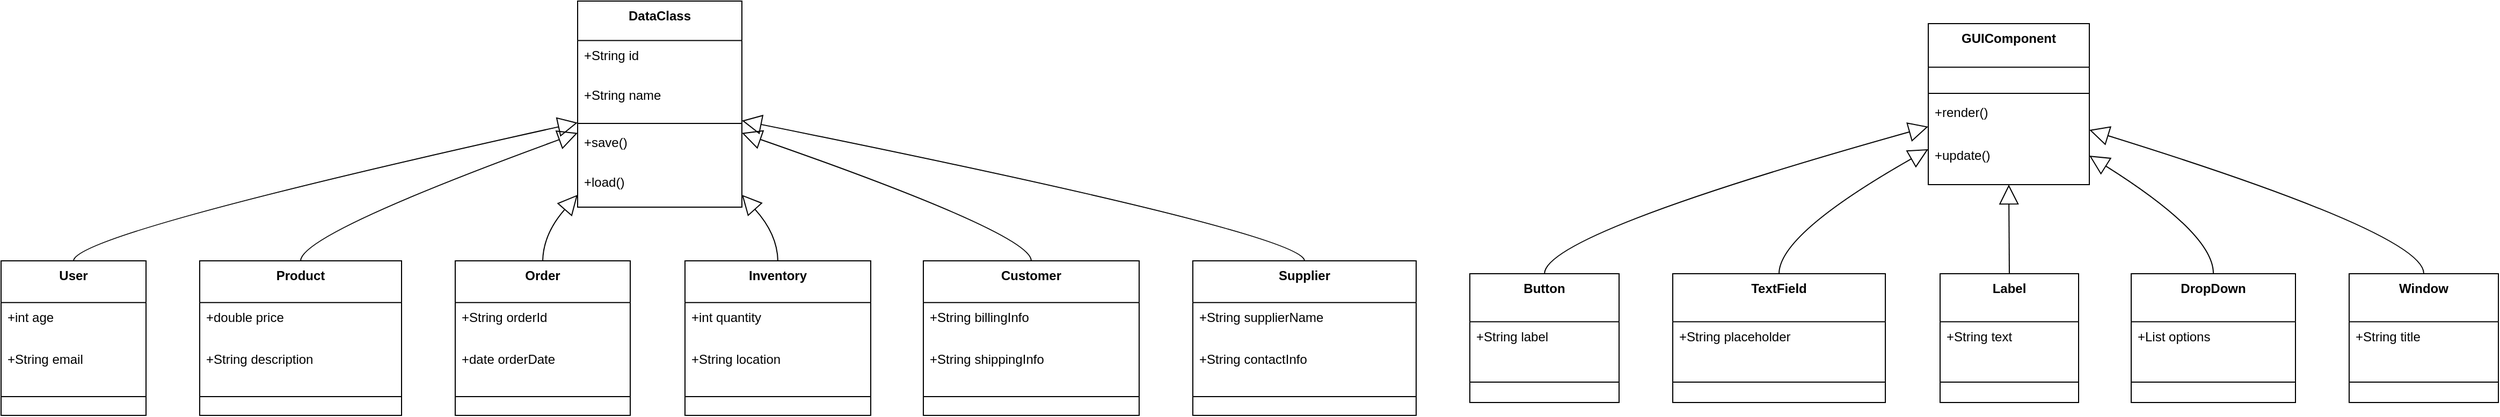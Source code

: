 <mxfile version="27.0.5">
  <diagram name="Page-1" id="4uWAKenzUdCwQqov7UNf">
    <mxGraphModel>
      <root>
        <mxCell id="0" />
        <mxCell id="1" parent="0" />
        <mxCell id="2" value="DataClass" style="swimlane;fontStyle=1;align=center;verticalAlign=top;childLayout=stackLayout;horizontal=1;startSize=36.8;horizontalStack=0;resizeParent=1;resizeParentMax=0;resizeLast=0;collapsible=0;marginBottom=0;" vertex="1" parent="1">
          <mxGeometry x="545" y="8" width="153" height="192" as="geometry" />
        </mxCell>
        <mxCell id="3" value="+String id" style="text;strokeColor=none;fillColor=none;align=left;verticalAlign=top;spacingLeft=4;spacingRight=4;overflow=hidden;rotatable=0;points=[[0,0.5],[1,0.5]];portConstraint=eastwest;" vertex="1" parent="2">
          <mxGeometry y="37" width="153" height="37" as="geometry" />
        </mxCell>
        <mxCell id="4" value="+String name" style="text;strokeColor=none;fillColor=none;align=left;verticalAlign=top;spacingLeft=4;spacingRight=4;overflow=hidden;rotatable=0;points=[[0,0.5],[1,0.5]];portConstraint=eastwest;" vertex="1" parent="2">
          <mxGeometry y="74" width="153" height="37" as="geometry" />
        </mxCell>
        <mxCell id="5" style="line;strokeWidth=1;fillColor=none;align=left;verticalAlign=middle;spacingTop=-1;spacingLeft=3;spacingRight=3;rotatable=0;labelPosition=right;points=[];portConstraint=eastwest;strokeColor=inherit;" vertex="1" parent="2">
          <mxGeometry y="110" width="153" height="8" as="geometry" />
        </mxCell>
        <mxCell id="6" value="+save()" style="text;strokeColor=none;fillColor=none;align=left;verticalAlign=top;spacingLeft=4;spacingRight=4;overflow=hidden;rotatable=0;points=[[0,0.5],[1,0.5]];portConstraint=eastwest;" vertex="1" parent="2">
          <mxGeometry y="118" width="153" height="37" as="geometry" />
        </mxCell>
        <mxCell id="7" value="+load()" style="text;strokeColor=none;fillColor=none;align=left;verticalAlign=top;spacingLeft=4;spacingRight=4;overflow=hidden;rotatable=0;points=[[0,0.5],[1,0.5]];portConstraint=eastwest;" vertex="1" parent="2">
          <mxGeometry y="155" width="153" height="37" as="geometry" />
        </mxCell>
        <mxCell id="8" value="User" style="swimlane;fontStyle=1;align=center;verticalAlign=top;childLayout=stackLayout;horizontal=1;startSize=38.857;horizontalStack=0;resizeParent=1;resizeParentMax=0;resizeLast=0;collapsible=0;marginBottom=0;" vertex="1" parent="1">
          <mxGeometry x="8" y="250" width="135" height="144" as="geometry" />
        </mxCell>
        <mxCell id="9" value="+int age" style="text;strokeColor=none;fillColor=none;align=left;verticalAlign=top;spacingLeft=4;spacingRight=4;overflow=hidden;rotatable=0;points=[[0,0.5],[1,0.5]];portConstraint=eastwest;" vertex="1" parent="8">
          <mxGeometry y="39" width="135" height="39" as="geometry" />
        </mxCell>
        <mxCell id="10" value="+String email" style="text;strokeColor=none;fillColor=none;align=left;verticalAlign=top;spacingLeft=4;spacingRight=4;overflow=hidden;rotatable=0;points=[[0,0.5],[1,0.5]];portConstraint=eastwest;" vertex="1" parent="8">
          <mxGeometry y="78" width="135" height="39" as="geometry" />
        </mxCell>
        <mxCell id="11" style="line;strokeWidth=1;fillColor=none;align=left;verticalAlign=middle;spacingTop=-1;spacingLeft=3;spacingRight=3;rotatable=0;labelPosition=right;points=[];portConstraint=eastwest;strokeColor=inherit;" vertex="1" parent="8">
          <mxGeometry y="117" width="135" height="19" as="geometry" />
        </mxCell>
        <mxCell id="12" value="Product" style="swimlane;fontStyle=1;align=center;verticalAlign=top;childLayout=stackLayout;horizontal=1;startSize=38.857;horizontalStack=0;resizeParent=1;resizeParentMax=0;resizeLast=0;collapsible=0;marginBottom=0;" vertex="1" parent="1">
          <mxGeometry x="193" y="250" width="188" height="144" as="geometry" />
        </mxCell>
        <mxCell id="13" value="+double price" style="text;strokeColor=none;fillColor=none;align=left;verticalAlign=top;spacingLeft=4;spacingRight=4;overflow=hidden;rotatable=0;points=[[0,0.5],[1,0.5]];portConstraint=eastwest;" vertex="1" parent="12">
          <mxGeometry y="39" width="188" height="39" as="geometry" />
        </mxCell>
        <mxCell id="14" value="+String description" style="text;strokeColor=none;fillColor=none;align=left;verticalAlign=top;spacingLeft=4;spacingRight=4;overflow=hidden;rotatable=0;points=[[0,0.5],[1,0.5]];portConstraint=eastwest;" vertex="1" parent="12">
          <mxGeometry y="78" width="188" height="39" as="geometry" />
        </mxCell>
        <mxCell id="15" style="line;strokeWidth=1;fillColor=none;align=left;verticalAlign=middle;spacingTop=-1;spacingLeft=3;spacingRight=3;rotatable=0;labelPosition=right;points=[];portConstraint=eastwest;strokeColor=inherit;" vertex="1" parent="12">
          <mxGeometry y="117" width="188" height="19" as="geometry" />
        </mxCell>
        <mxCell id="16" value="Order" style="swimlane;fontStyle=1;align=center;verticalAlign=top;childLayout=stackLayout;horizontal=1;startSize=38.857;horizontalStack=0;resizeParent=1;resizeParentMax=0;resizeLast=0;collapsible=0;marginBottom=0;" vertex="1" parent="1">
          <mxGeometry x="431" y="250" width="163" height="144" as="geometry" />
        </mxCell>
        <mxCell id="17" value="+String orderId" style="text;strokeColor=none;fillColor=none;align=left;verticalAlign=top;spacingLeft=4;spacingRight=4;overflow=hidden;rotatable=0;points=[[0,0.5],[1,0.5]];portConstraint=eastwest;" vertex="1" parent="16">
          <mxGeometry y="39" width="163" height="39" as="geometry" />
        </mxCell>
        <mxCell id="18" value="+date orderDate" style="text;strokeColor=none;fillColor=none;align=left;verticalAlign=top;spacingLeft=4;spacingRight=4;overflow=hidden;rotatable=0;points=[[0,0.5],[1,0.5]];portConstraint=eastwest;" vertex="1" parent="16">
          <mxGeometry y="78" width="163" height="39" as="geometry" />
        </mxCell>
        <mxCell id="19" style="line;strokeWidth=1;fillColor=none;align=left;verticalAlign=middle;spacingTop=-1;spacingLeft=3;spacingRight=3;rotatable=0;labelPosition=right;points=[];portConstraint=eastwest;strokeColor=inherit;" vertex="1" parent="16">
          <mxGeometry y="117" width="163" height="19" as="geometry" />
        </mxCell>
        <mxCell id="20" value="Inventory" style="swimlane;fontStyle=1;align=center;verticalAlign=top;childLayout=stackLayout;horizontal=1;startSize=38.857;horizontalStack=0;resizeParent=1;resizeParentMax=0;resizeLast=0;collapsible=0;marginBottom=0;" vertex="1" parent="1">
          <mxGeometry x="645" y="250" width="173" height="144" as="geometry" />
        </mxCell>
        <mxCell id="21" value="+int quantity" style="text;strokeColor=none;fillColor=none;align=left;verticalAlign=top;spacingLeft=4;spacingRight=4;overflow=hidden;rotatable=0;points=[[0,0.5],[1,0.5]];portConstraint=eastwest;" vertex="1" parent="20">
          <mxGeometry y="39" width="173" height="39" as="geometry" />
        </mxCell>
        <mxCell id="22" value="+String location" style="text;strokeColor=none;fillColor=none;align=left;verticalAlign=top;spacingLeft=4;spacingRight=4;overflow=hidden;rotatable=0;points=[[0,0.5],[1,0.5]];portConstraint=eastwest;" vertex="1" parent="20">
          <mxGeometry y="78" width="173" height="39" as="geometry" />
        </mxCell>
        <mxCell id="23" style="line;strokeWidth=1;fillColor=none;align=left;verticalAlign=middle;spacingTop=-1;spacingLeft=3;spacingRight=3;rotatable=0;labelPosition=right;points=[];portConstraint=eastwest;strokeColor=inherit;" vertex="1" parent="20">
          <mxGeometry y="117" width="173" height="19" as="geometry" />
        </mxCell>
        <mxCell id="24" value="Customer" style="swimlane;fontStyle=1;align=center;verticalAlign=top;childLayout=stackLayout;horizontal=1;startSize=38.857;horizontalStack=0;resizeParent=1;resizeParentMax=0;resizeLast=0;collapsible=0;marginBottom=0;" vertex="1" parent="1">
          <mxGeometry x="867" y="250" width="201" height="144" as="geometry" />
        </mxCell>
        <mxCell id="25" value="+String billingInfo" style="text;strokeColor=none;fillColor=none;align=left;verticalAlign=top;spacingLeft=4;spacingRight=4;overflow=hidden;rotatable=0;points=[[0,0.5],[1,0.5]];portConstraint=eastwest;" vertex="1" parent="24">
          <mxGeometry y="39" width="201" height="39" as="geometry" />
        </mxCell>
        <mxCell id="26" value="+String shippingInfo" style="text;strokeColor=none;fillColor=none;align=left;verticalAlign=top;spacingLeft=4;spacingRight=4;overflow=hidden;rotatable=0;points=[[0,0.5],[1,0.5]];portConstraint=eastwest;" vertex="1" parent="24">
          <mxGeometry y="78" width="201" height="39" as="geometry" />
        </mxCell>
        <mxCell id="27" style="line;strokeWidth=1;fillColor=none;align=left;verticalAlign=middle;spacingTop=-1;spacingLeft=3;spacingRight=3;rotatable=0;labelPosition=right;points=[];portConstraint=eastwest;strokeColor=inherit;" vertex="1" parent="24">
          <mxGeometry y="117" width="201" height="19" as="geometry" />
        </mxCell>
        <mxCell id="28" value="Supplier" style="swimlane;fontStyle=1;align=center;verticalAlign=top;childLayout=stackLayout;horizontal=1;startSize=38.857;horizontalStack=0;resizeParent=1;resizeParentMax=0;resizeLast=0;collapsible=0;marginBottom=0;" vertex="1" parent="1">
          <mxGeometry x="1118" y="250" width="208" height="144" as="geometry" />
        </mxCell>
        <mxCell id="29" value="+String supplierName" style="text;strokeColor=none;fillColor=none;align=left;verticalAlign=top;spacingLeft=4;spacingRight=4;overflow=hidden;rotatable=0;points=[[0,0.5],[1,0.5]];portConstraint=eastwest;" vertex="1" parent="28">
          <mxGeometry y="39" width="208" height="39" as="geometry" />
        </mxCell>
        <mxCell id="30" value="+String contactInfo" style="text;strokeColor=none;fillColor=none;align=left;verticalAlign=top;spacingLeft=4;spacingRight=4;overflow=hidden;rotatable=0;points=[[0,0.5],[1,0.5]];portConstraint=eastwest;" vertex="1" parent="28">
          <mxGeometry y="78" width="208" height="39" as="geometry" />
        </mxCell>
        <mxCell id="31" style="line;strokeWidth=1;fillColor=none;align=left;verticalAlign=middle;spacingTop=-1;spacingLeft=3;spacingRight=3;rotatable=0;labelPosition=right;points=[];portConstraint=eastwest;strokeColor=inherit;" vertex="1" parent="28">
          <mxGeometry y="117" width="208" height="19" as="geometry" />
        </mxCell>
        <mxCell id="32" value="GUIComponent" style="swimlane;fontStyle=1;align=center;verticalAlign=top;childLayout=stackLayout;horizontal=1;startSize=40.571;horizontalStack=0;resizeParent=1;resizeParentMax=0;resizeLast=0;collapsible=0;marginBottom=0;" vertex="1" parent="1">
          <mxGeometry x="1803" y="29" width="150" height="150" as="geometry" />
        </mxCell>
        <mxCell id="33" style="line;strokeWidth=1;fillColor=none;align=left;verticalAlign=middle;spacingTop=-1;spacingLeft=3;spacingRight=3;rotatable=0;labelPosition=right;points=[];portConstraint=eastwest;strokeColor=inherit;" vertex="1" parent="32">
          <mxGeometry y="61" width="150" height="8" as="geometry" />
        </mxCell>
        <mxCell id="34" value="+render()" style="text;strokeColor=none;fillColor=none;align=left;verticalAlign=top;spacingLeft=4;spacingRight=4;overflow=hidden;rotatable=0;points=[[0,0.5],[1,0.5]];portConstraint=eastwest;" vertex="1" parent="32">
          <mxGeometry y="69" width="150" height="41" as="geometry" />
        </mxCell>
        <mxCell id="35" value="+update()" style="text;strokeColor=none;fillColor=none;align=left;verticalAlign=top;spacingLeft=4;spacingRight=4;overflow=hidden;rotatable=0;points=[[0,0.5],[1,0.5]];portConstraint=eastwest;" vertex="1" parent="32">
          <mxGeometry y="109" width="150" height="41" as="geometry" />
        </mxCell>
        <mxCell id="36" value="Button" style="swimlane;fontStyle=1;align=center;verticalAlign=top;childLayout=stackLayout;horizontal=1;startSize=44.8;horizontalStack=0;resizeParent=1;resizeParentMax=0;resizeLast=0;collapsible=0;marginBottom=0;" vertex="1" parent="1">
          <mxGeometry x="1376" y="262" width="139" height="120" as="geometry" />
        </mxCell>
        <mxCell id="37" value="+String label" style="text;strokeColor=none;fillColor=none;align=left;verticalAlign=top;spacingLeft=4;spacingRight=4;overflow=hidden;rotatable=0;points=[[0,0.5],[1,0.5]];portConstraint=eastwest;" vertex="1" parent="36">
          <mxGeometry y="45" width="139" height="45" as="geometry" />
        </mxCell>
        <mxCell id="38" style="line;strokeWidth=1;fillColor=none;align=left;verticalAlign=middle;spacingTop=-1;spacingLeft=3;spacingRight=3;rotatable=0;labelPosition=right;points=[];portConstraint=eastwest;strokeColor=inherit;" vertex="1" parent="36">
          <mxGeometry y="90" width="139" height="22" as="geometry" />
        </mxCell>
        <mxCell id="39" value="TextField" style="swimlane;fontStyle=1;align=center;verticalAlign=top;childLayout=stackLayout;horizontal=1;startSize=44.8;horizontalStack=0;resizeParent=1;resizeParentMax=0;resizeLast=0;collapsible=0;marginBottom=0;" vertex="1" parent="1">
          <mxGeometry x="1565" y="262" width="198" height="120" as="geometry" />
        </mxCell>
        <mxCell id="40" value="+String placeholder" style="text;strokeColor=none;fillColor=none;align=left;verticalAlign=top;spacingLeft=4;spacingRight=4;overflow=hidden;rotatable=0;points=[[0,0.5],[1,0.5]];portConstraint=eastwest;" vertex="1" parent="39">
          <mxGeometry y="45" width="198" height="45" as="geometry" />
        </mxCell>
        <mxCell id="41" style="line;strokeWidth=1;fillColor=none;align=left;verticalAlign=middle;spacingTop=-1;spacingLeft=3;spacingRight=3;rotatable=0;labelPosition=right;points=[];portConstraint=eastwest;strokeColor=inherit;" vertex="1" parent="39">
          <mxGeometry y="90" width="198" height="22" as="geometry" />
        </mxCell>
        <mxCell id="42" value="Label" style="swimlane;fontStyle=1;align=center;verticalAlign=top;childLayout=stackLayout;horizontal=1;startSize=44.8;horizontalStack=0;resizeParent=1;resizeParentMax=0;resizeLast=0;collapsible=0;marginBottom=0;" vertex="1" parent="1">
          <mxGeometry x="1814" y="262" width="129" height="120" as="geometry" />
        </mxCell>
        <mxCell id="43" value="+String text" style="text;strokeColor=none;fillColor=none;align=left;verticalAlign=top;spacingLeft=4;spacingRight=4;overflow=hidden;rotatable=0;points=[[0,0.5],[1,0.5]];portConstraint=eastwest;" vertex="1" parent="42">
          <mxGeometry y="45" width="129" height="45" as="geometry" />
        </mxCell>
        <mxCell id="44" style="line;strokeWidth=1;fillColor=none;align=left;verticalAlign=middle;spacingTop=-1;spacingLeft=3;spacingRight=3;rotatable=0;labelPosition=right;points=[];portConstraint=eastwest;strokeColor=inherit;" vertex="1" parent="42">
          <mxGeometry y="90" width="129" height="22" as="geometry" />
        </mxCell>
        <mxCell id="45" value="DropDown" style="swimlane;fontStyle=1;align=center;verticalAlign=top;childLayout=stackLayout;horizontal=1;startSize=44.8;horizontalStack=0;resizeParent=1;resizeParentMax=0;resizeLast=0;collapsible=0;marginBottom=0;" vertex="1" parent="1">
          <mxGeometry x="1992" y="262" width="153" height="120" as="geometry" />
        </mxCell>
        <mxCell id="46" value="+List options" style="text;strokeColor=none;fillColor=none;align=left;verticalAlign=top;spacingLeft=4;spacingRight=4;overflow=hidden;rotatable=0;points=[[0,0.5],[1,0.5]];portConstraint=eastwest;" vertex="1" parent="45">
          <mxGeometry y="45" width="153" height="45" as="geometry" />
        </mxCell>
        <mxCell id="47" style="line;strokeWidth=1;fillColor=none;align=left;verticalAlign=middle;spacingTop=-1;spacingLeft=3;spacingRight=3;rotatable=0;labelPosition=right;points=[];portConstraint=eastwest;strokeColor=inherit;" vertex="1" parent="45">
          <mxGeometry y="90" width="153" height="22" as="geometry" />
        </mxCell>
        <mxCell id="48" value="Window" style="swimlane;fontStyle=1;align=center;verticalAlign=top;childLayout=stackLayout;horizontal=1;startSize=44.8;horizontalStack=0;resizeParent=1;resizeParentMax=0;resizeLast=0;collapsible=0;marginBottom=0;" vertex="1" parent="1">
          <mxGeometry x="2195" y="262" width="139" height="120" as="geometry" />
        </mxCell>
        <mxCell id="49" value="+String title" style="text;strokeColor=none;fillColor=none;align=left;verticalAlign=top;spacingLeft=4;spacingRight=4;overflow=hidden;rotatable=0;points=[[0,0.5],[1,0.5]];portConstraint=eastwest;" vertex="1" parent="48">
          <mxGeometry y="45" width="139" height="45" as="geometry" />
        </mxCell>
        <mxCell id="50" style="line;strokeWidth=1;fillColor=none;align=left;verticalAlign=middle;spacingTop=-1;spacingLeft=3;spacingRight=3;rotatable=0;labelPosition=right;points=[];portConstraint=eastwest;strokeColor=inherit;" vertex="1" parent="48">
          <mxGeometry y="90" width="139" height="22" as="geometry" />
        </mxCell>
        <mxCell id="51" value="" style="curved=1;startArrow=block;startSize=16;startFill=0;endArrow=none;exitX=0;exitY=0.59;entryX=0.5;entryY=0;" edge="1" parent="1" source="2" target="8">
          <mxGeometry relative="1" as="geometry">
            <Array as="points">
              <mxPoint x="76" y="225" />
            </Array>
          </mxGeometry>
        </mxCell>
        <mxCell id="52" value="" style="curved=1;startArrow=block;startSize=16;startFill=0;endArrow=none;exitX=0;exitY=0.64;entryX=0.5;entryY=0;" edge="1" parent="1" source="2" target="12">
          <mxGeometry relative="1" as="geometry">
            <Array as="points">
              <mxPoint x="287" y="225" />
            </Array>
          </mxGeometry>
        </mxCell>
        <mxCell id="53" value="" style="curved=1;startArrow=block;startSize=16;startFill=0;endArrow=none;exitX=0;exitY=0.94;entryX=0.5;entryY=0;" edge="1" parent="1" source="2" target="16">
          <mxGeometry relative="1" as="geometry">
            <Array as="points">
              <mxPoint x="513" y="225" />
            </Array>
          </mxGeometry>
        </mxCell>
        <mxCell id="54" value="" style="curved=1;startArrow=block;startSize=16;startFill=0;endArrow=none;exitX=1;exitY=0.94;entryX=0.5;entryY=0;" edge="1" parent="1" source="2" target="20">
          <mxGeometry relative="1" as="geometry">
            <Array as="points">
              <mxPoint x="731" y="225" />
            </Array>
          </mxGeometry>
        </mxCell>
        <mxCell id="55" value="" style="curved=1;startArrow=block;startSize=16;startFill=0;endArrow=none;exitX=1;exitY=0.64;entryX=0.5;entryY=0;" edge="1" parent="1" source="2" target="24">
          <mxGeometry relative="1" as="geometry">
            <Array as="points">
              <mxPoint x="968" y="225" />
            </Array>
          </mxGeometry>
        </mxCell>
        <mxCell id="56" value="" style="curved=1;startArrow=block;startSize=16;startFill=0;endArrow=none;exitX=1;exitY=0.58;entryX=0.5;entryY=0;" edge="1" parent="1" source="2" target="28">
          <mxGeometry relative="1" as="geometry">
            <Array as="points">
              <mxPoint x="1222" y="225" />
            </Array>
          </mxGeometry>
        </mxCell>
        <mxCell id="57" value="" style="curved=1;startArrow=block;startSize=16;startFill=0;endArrow=none;exitX=0;exitY=0.64;entryX=0.5;entryY=0;" edge="1" parent="1" source="32" target="36">
          <mxGeometry relative="1" as="geometry">
            <Array as="points">
              <mxPoint x="1446" y="225" />
            </Array>
          </mxGeometry>
        </mxCell>
        <mxCell id="58" value="" style="curved=1;startArrow=block;startSize=16;startFill=0;endArrow=none;exitX=0;exitY=0.78;entryX=0.5;entryY=0;" edge="1" parent="1" source="32" target="39">
          <mxGeometry relative="1" as="geometry">
            <Array as="points">
              <mxPoint x="1664" y="225" />
            </Array>
          </mxGeometry>
        </mxCell>
        <mxCell id="59" value="" style="curved=1;startArrow=block;startSize=16;startFill=0;endArrow=none;exitX=0.5;exitY=1;entryX=0.5;entryY=0;" edge="1" parent="1" source="32" target="42">
          <mxGeometry relative="1" as="geometry">
            <Array as="points" />
          </mxGeometry>
        </mxCell>
        <mxCell id="60" value="" style="curved=1;startArrow=block;startSize=16;startFill=0;endArrow=none;exitX=1;exitY=0.82;entryX=0.5;entryY=0;" edge="1" parent="1" source="32" target="45">
          <mxGeometry relative="1" as="geometry">
            <Array as="points">
              <mxPoint x="2069" y="225" />
            </Array>
          </mxGeometry>
        </mxCell>
        <mxCell id="61" value="" style="curved=1;startArrow=block;startSize=16;startFill=0;endArrow=none;exitX=1;exitY=0.66;entryX=0.5;entryY=0;" edge="1" parent="1" source="32" target="48">
          <mxGeometry relative="1" as="geometry">
            <Array as="points">
              <mxPoint x="2265" y="225" />
            </Array>
          </mxGeometry>
        </mxCell>
      </root>
    </mxGraphModel>
  </diagram>
</mxfile>

